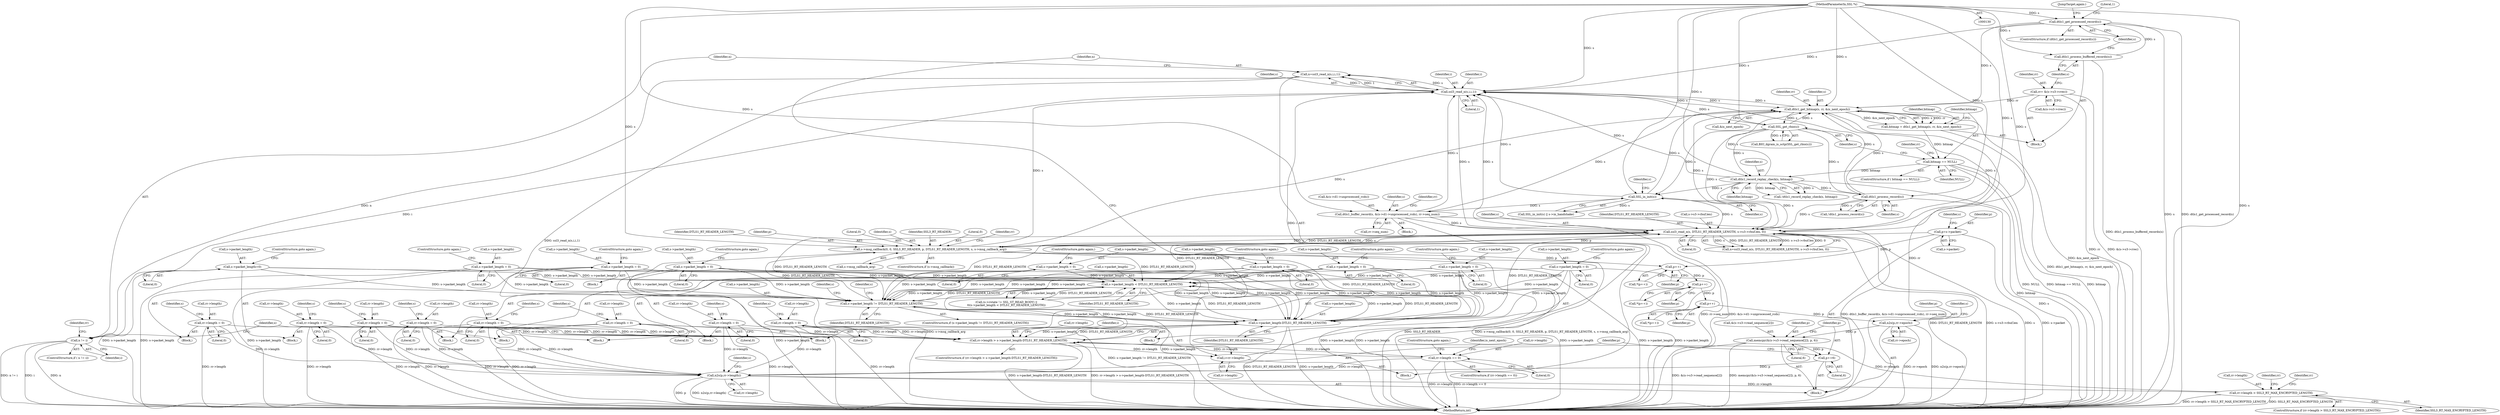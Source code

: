 digraph "0_openssl_feba02f3919495e1b960c33ba849e10e77d0785d@API" {
"1000358" [label="(Call,n=ssl3_read_n(s,i,i,1))"];
"1000360" [label="(Call,ssl3_read_n(s,i,i,1))"];
"1000388" [label="(Call,dtls1_get_bitmap(s, rr, &is_next_epoch))"];
"1000156" [label="(Call,dtls1_get_processed_record(s))"];
"1000153" [label="(Call,dtls1_process_buffered_records(s))"];
"1000131" [label="(MethodParameterIn,SSL *s)"];
"1000220" [label="(Call,s->msg_callback(0, 0, SSL3_RT_HEADER, p, DTLS1_RT_HEADER_LENGTH, s, s->msg_callback_arg))"];
"1000211" [label="(Call,p=s->packet)"];
"1000194" [label="(Call,s->packet_length != DTLS1_RT_HEADER_LENGTH)"];
"1000375" [label="(Call,s->packet_length = 0)"];
"1000200" [label="(Call,s->packet_length = 0)"];
"1000168" [label="(Call,s->packet_length < DTLS1_RT_HEADER_LENGTH)"];
"1000347" [label="(Call,s->packet_length-DTLS1_RT_HEADER_LENGTH)"];
"1000444" [label="(Call,s->packet_length=0)"];
"1000296" [label="(Call,s->packet_length = 0)"];
"1000491" [label="(Call,s->packet_length = 0)"];
"1000336" [label="(Call,s->packet_length = 0)"];
"1000507" [label="(Call,s->packet_length = 0)"];
"1000403" [label="(Call,s->packet_length = 0)"];
"1000318" [label="(Call,s->packet_length = 0)"];
"1000176" [label="(Call,ssl3_read_n(s, DTLS1_RT_HEADER_LENGTH, s->s3->rbuf.len, 0))"];
"1000475" [label="(Call,dtls1_buffer_record(s, &(s->d1->unprocessed_rcds), rr->seq_num))"];
"1000463" [label="(Call,SSL_in_init(s))"];
"1000435" [label="(Call,dtls1_record_replay_check(s, bitmap))"];
"1000412" [label="(Call,SSL_get_rbio(s))"];
"1000394" [label="(Call,bitmap == NULL)"];
"1000386" [label="(Call,bitmap = dtls1_get_bitmap(s, rr, &is_next_epoch))"];
"1000499" [label="(Call,dtls1_process_record(s))"];
"1000145" [label="(Call,rr= &(s->s3->rrec))"];
"1000353" [label="(Call,i=rr->length)"];
"1000343" [label="(Call,rr->length > s->packet_length-DTLS1_RT_HEADER_LENGTH)"];
"1000325" [label="(Call,rr->length > SSL3_RT_MAX_ENCRYPTED_LENGTH)"];
"1000273" [label="(Call,n2s(p,rr->length))"];
"1000270" [label="(Call,p+=6)"];
"1000259" [label="(Call,memcpy(&(s->s3->read_sequence[2]), p, 6))"];
"1000254" [label="(Call,n2s(p,rr->epoch))"];
"1000245" [label="(Call,p++)"];
"1000240" [label="(Call,p++)"];
"1000235" [label="(Call,p++)"];
"1000291" [label="(Call,rr->length = 0)"];
"1000439" [label="(Call,rr->length = 0)"];
"1000502" [label="(Call,rr->length = 0)"];
"1000331" [label="(Call,rr->length = 0)"];
"1000451" [label="(Call,rr->length == 0)"];
"1000313" [label="(Call,rr->length = 0)"];
"1000486" [label="(Call,rr->length = 0)"];
"1000398" [label="(Call,rr->length = 0)"];
"1000370" [label="(Call,rr->length = 0)"];
"1000366" [label="(Call,n != i)"];
"1000483" [label="(Call,rr->seq_num)"];
"1000509" [label="(Identifier,s)"];
"1000412" [label="(Call,SSL_get_rbio(s))"];
"1000393" [label="(ControlStructure,if ( bitmap == NULL))"];
"1000397" [label="(Block,)"];
"1000172" [label="(Identifier,DTLS1_RT_HEADER_LENGTH)"];
"1000403" [label="(Call,s->packet_length = 0)"];
"1000147" [label="(Call,&(s->s3->rrec))"];
"1000364" [label="(Literal,1)"];
"1000408" [label="(ControlStructure,goto again;)"];
"1000213" [label="(Call,s->packet)"];
"1000260" [label="(Call,&(s->s3->read_sequence[2]))"];
"1000492" [label="(Call,s->packet_length)"];
"1000298" [label="(Identifier,s)"];
"1000290" [label="(Block,)"];
"1000169" [label="(Call,s->packet_length)"];
"1000437" [label="(Identifier,bitmap)"];
"1000202" [label="(Identifier,s)"];
"1000174" [label="(Call,n=ssl3_read_n(s, DTLS1_RT_HEADER_LENGTH, s->s3->rbuf.len, 0))"];
"1000220" [label="(Call,s->msg_callback(0, 0, SSL3_RT_HEADER, p, DTLS1_RT_HEADER_LENGTH, s, s->msg_callback_arg))"];
"1000212" [label="(Identifier,p)"];
"1000296" [label="(Call,s->packet_length = 0)"];
"1000376" [label="(Call,s->packet_length)"];
"1000348" [label="(Call,s->packet_length)"];
"1000340" [label="(Literal,0)"];
"1000474" [label="(Block,)"];
"1000413" [label="(Identifier,s)"];
"1000326" [label="(Call,rr->length)"];
"1000224" [label="(Identifier,p)"];
"1000269" [label="(Literal,6)"];
"1000443" [label="(Literal,0)"];
"1000477" [label="(Call,&(s->d1->unprocessed_rcds))"];
"1000512" [label="(ControlStructure,goto again;)"];
"1000201" [label="(Call,s->packet_length)"];
"1000313" [label="(Call,rr->length = 0)"];
"1000186" [label="(Literal,0)"];
"1000380" [label="(ControlStructure,goto again;)"];
"1000162" [label="(Call,(s->rstate != SSL_ST_READ_BODY) ||\n\t\t(s->packet_length < DTLS1_RT_HEADER_LENGTH))"];
"1000300" [label="(Literal,0)"];
"1000221" [label="(Literal,0)"];
"1000195" [label="(Call,s->packet_length)"];
"1000370" [label="(Call,rr->length = 0)"];
"1000319" [label="(Call,s->packet_length)"];
"1000226" [label="(Identifier,s)"];
"1000208" [label="(Identifier,s)"];
"1000295" [label="(Literal,0)"];
"1000198" [label="(Identifier,DTLS1_RT_HEADER_LENGTH)"];
"1000244" [label="(Call,*(p++))"];
"1000498" [label="(Call,!dtls1_process_record(s))"];
"1000361" [label="(Identifier,s)"];
"1000363" [label="(Identifier,i)"];
"1000463" [label="(Call,SSL_in_init(s))"];
"1000344" [label="(Call,rr->length)"];
"1000330" [label="(Block,)"];
"1000291" [label="(Call,rr->length = 0)"];
"1000368" [label="(Identifier,i)"];
"1000332" [label="(Call,rr->length)"];
"1000271" [label="(Identifier,p)"];
"1000435" [label="(Call,dtls1_record_replay_check(s, bitmap))"];
"1000255" [label="(Identifier,p)"];
"1000223" [label="(Identifier,SSL3_RT_HEADER)"];
"1000371" [label="(Call,rr->length)"];
"1000515" [label="(MethodReturn,int)"];
"1000507" [label="(Call,s->packet_length = 0)"];
"1000491" [label="(Call,s->packet_length = 0)"];
"1000405" [label="(Identifier,s)"];
"1000338" [label="(Identifier,s)"];
"1000325" [label="(Call,rr->length > SSL3_RT_MAX_ENCRYPTED_LENGTH)"];
"1000322" [label="(Literal,0)"];
"1000323" [label="(ControlStructure,goto again;)"];
"1000462" [label="(Call,SSL_in_init(s) || s->in_handshake)"];
"1000511" [label="(Literal,0)"];
"1000153" [label="(Call,dtls1_process_buffered_records(s))"];
"1000355" [label="(Call,rr->length)"];
"1000365" [label="(ControlStructure,if ( n != i))"];
"1000501" [label="(Block,)"];
"1000331" [label="(Call,rr->length = 0)"];
"1000358" [label="(Call,n=ssl3_read_n(s,i,i,1))"];
"1000386" [label="(Call,bitmap = dtls1_get_bitmap(s, rr, &is_next_epoch))"];
"1000160" [label="(JumpTarget,again:)"];
"1000222" [label="(Literal,0)"];
"1000245" [label="(Call,p++)"];
"1000502" [label="(Call,rr->length = 0)"];
"1000476" [label="(Identifier,s)"];
"1000131" [label="(MethodParameterIn,SSL *s)"];
"1000379" [label="(Literal,0)"];
"1000488" [label="(Identifier,rr)"];
"1000264" [label="(Identifier,s)"];
"1000503" [label="(Call,rr->length)"];
"1000375" [label="(Call,s->packet_length = 0)"];
"1000388" [label="(Call,dtls1_get_bitmap(s, rr, &is_next_epoch))"];
"1000400" [label="(Identifier,rr)"];
"1000227" [label="(Call,s->msg_callback_arg)"];
"1000194" [label="(Call,s->packet_length != DTLS1_RT_HEADER_LENGTH)"];
"1000383" [label="(Identifier,s)"];
"1000333" [label="(Identifier,rr)"];
"1000493" [label="(Identifier,s)"];
"1000360" [label="(Call,ssl3_read_n(s,i,i,1))"];
"1000464" [label="(Identifier,s)"];
"1000387" [label="(Identifier,bitmap)"];
"1000317" [label="(Literal,0)"];
"1000177" [label="(Identifier,s)"];
"1000367" [label="(Identifier,n)"];
"1000270" [label="(Call,p+=6)"];
"1000341" [label="(ControlStructure,goto again;)"];
"1000236" [label="(Identifier,p)"];
"1000353" [label="(Call,i=rr->length)"];
"1000459" [label="(Block,)"];
"1000159" [label="(Literal,1)"];
"1000466" [label="(Identifier,s)"];
"1000496" [label="(ControlStructure,goto again;)"];
"1000411" [label="(Call,BIO_dgram_is_sctp(SSL_get_rbio(s)))"];
"1000390" [label="(Identifier,rr)"];
"1000399" [label="(Call,rr->length)"];
"1000475" [label="(Call,dtls1_buffer_record(s, &(s->d1->unprocessed_rcds), rr->seq_num))"];
"1000451" [label="(Call,rr->length == 0)"];
"1000389" [label="(Identifier,s)"];
"1000506" [label="(Literal,0)"];
"1000508" [label="(Call,s->packet_length)"];
"1000204" [label="(Literal,0)"];
"1000146" [label="(Identifier,rr)"];
"1000352" [label="(Block,)"];
"1000256" [label="(Call,rr->epoch)"];
"1000132" [label="(Block,)"];
"1000436" [label="(Identifier,s)"];
"1000156" [label="(Call,dtls1_get_processed_record(s))"];
"1000351" [label="(Identifier,DTLS1_RT_HEADER_LENGTH)"];
"1000235" [label="(Call,p++)"];
"1000297" [label="(Call,s->packet_length)"];
"1000335" [label="(Literal,0)"];
"1000456" [label="(ControlStructure,goto again;)"];
"1000448" [label="(Literal,0)"];
"1000407" [label="(Literal,0)"];
"1000199" [label="(Block,)"];
"1000449" [label="(ControlStructure,goto again;)"];
"1000500" [label="(Identifier,s)"];
"1000458" [label="(Identifier,is_next_epoch)"];
"1000490" [label="(Literal,0)"];
"1000359" [label="(Identifier,n)"];
"1000234" [label="(Call,*(p++))"];
"1000395" [label="(Identifier,bitmap)"];
"1000292" [label="(Call,rr->length)"];
"1000178" [label="(Identifier,DTLS1_RT_HEADER_LENGTH)"];
"1000157" [label="(Identifier,s)"];
"1000345" [label="(Identifier,rr)"];
"1000452" [label="(Call,rr->length)"];
"1000205" [label="(ControlStructure,goto again;)"];
"1000495" [label="(Literal,0)"];
"1000232" [label="(Identifier,rr)"];
"1000343" [label="(Call,rr->length > s->packet_length-DTLS1_RT_HEADER_LENGTH)"];
"1000324" [label="(ControlStructure,if (rr->length > SSL3_RT_MAX_ENCRYPTED_LENGTH))"];
"1000487" [label="(Call,rr->length)"];
"1000218" [label="(Identifier,s)"];
"1000246" [label="(Identifier,p)"];
"1000154" [label="(Identifier,s)"];
"1000354" [label="(Identifier,i)"];
"1000499" [label="(Call,dtls1_process_record(s))"];
"1000155" [label="(ControlStructure,if (dtls1_get_processed_record(s)))"];
"1000439" [label="(Call,rr->length = 0)"];
"1000273" [label="(Call,n2s(p,rr->length))"];
"1000216" [label="(ControlStructure,if (s->msg_callback))"];
"1000342" [label="(ControlStructure,if (rr->length > s->packet_length-DTLS1_RT_HEADER_LENGTH))"];
"1000404" [label="(Call,s->packet_length)"];
"1000312" [label="(Block,)"];
"1000369" [label="(Block,)"];
"1000366" [label="(Call,n != i)"];
"1000145" [label="(Call,rr= &(s->s3->rrec))"];
"1000445" [label="(Call,s->packet_length)"];
"1000179" [label="(Call,s->s3->rbuf.len)"];
"1000394" [label="(Call,bitmap == NULL)"];
"1000240" [label="(Call,p++)"];
"1000320" [label="(Identifier,s)"];
"1000318" [label="(Call,s->packet_length = 0)"];
"1000450" [label="(ControlStructure,if (rr->length == 0))"];
"1000444" [label="(Call,s->packet_length=0)"];
"1000168" [label="(Call,s->packet_length < DTLS1_RT_HEADER_LENGTH)"];
"1000486" [label="(Call,rr->length = 0)"];
"1000434" [label="(Call,!dtls1_record_replay_check(s, bitmap))"];
"1000268" [label="(Identifier,p)"];
"1000275" [label="(Call,rr->length)"];
"1000176" [label="(Call,ssl3_read_n(s, DTLS1_RT_HEADER_LENGTH, s->s3->rbuf.len, 0))"];
"1000440" [label="(Call,rr->length)"];
"1000347" [label="(Call,s->packet_length-DTLS1_RT_HEADER_LENGTH)"];
"1000372" [label="(Identifier,rr)"];
"1000272" [label="(Literal,6)"];
"1000402" [label="(Literal,0)"];
"1000173" [label="(Block,)"];
"1000329" [label="(Identifier,SSL3_RT_MAX_ENCRYPTED_LENGTH)"];
"1000259" [label="(Call,memcpy(&(s->s3->read_sequence[2]), p, 6))"];
"1000254" [label="(Call,n2s(p,rr->epoch))"];
"1000455" [label="(Literal,0)"];
"1000398" [label="(Call,rr->length = 0)"];
"1000336" [label="(Call,s->packet_length = 0)"];
"1000225" [label="(Identifier,DTLS1_RT_HEADER_LENGTH)"];
"1000438" [label="(Block,)"];
"1000281" [label="(Identifier,s)"];
"1000241" [label="(Identifier,p)"];
"1000200" [label="(Call,s->packet_length = 0)"];
"1000391" [label="(Call,&is_next_epoch)"];
"1000301" [label="(ControlStructure,goto again;)"];
"1000239" [label="(Call,*(p++))"];
"1000446" [label="(Identifier,s)"];
"1000377" [label="(Identifier,s)"];
"1000314" [label="(Call,rr->length)"];
"1000337" [label="(Call,s->packet_length)"];
"1000362" [label="(Identifier,i)"];
"1000374" [label="(Literal,0)"];
"1000211" [label="(Call,p=s->packet)"];
"1000193" [label="(ControlStructure,if (s->packet_length != DTLS1_RT_HEADER_LENGTH))"];
"1000274" [label="(Identifier,p)"];
"1000396" [label="(Identifier,NULL)"];
"1000358" -> "1000352"  [label="AST: "];
"1000358" -> "1000360"  [label="CFG: "];
"1000359" -> "1000358"  [label="AST: "];
"1000360" -> "1000358"  [label="AST: "];
"1000367" -> "1000358"  [label="CFG: "];
"1000358" -> "1000515"  [label="DDG: ssl3_read_n(s,i,i,1)"];
"1000360" -> "1000358"  [label="DDG: s"];
"1000360" -> "1000358"  [label="DDG: i"];
"1000360" -> "1000358"  [label="DDG: 1"];
"1000358" -> "1000366"  [label="DDG: n"];
"1000360" -> "1000364"  [label="CFG: "];
"1000361" -> "1000360"  [label="AST: "];
"1000362" -> "1000360"  [label="AST: "];
"1000363" -> "1000360"  [label="AST: "];
"1000364" -> "1000360"  [label="AST: "];
"1000360" -> "1000176"  [label="DDG: s"];
"1000388" -> "1000360"  [label="DDG: s"];
"1000156" -> "1000360"  [label="DDG: s"];
"1000220" -> "1000360"  [label="DDG: s"];
"1000475" -> "1000360"  [label="DDG: s"];
"1000499" -> "1000360"  [label="DDG: s"];
"1000412" -> "1000360"  [label="DDG: s"];
"1000463" -> "1000360"  [label="DDG: s"];
"1000176" -> "1000360"  [label="DDG: s"];
"1000435" -> "1000360"  [label="DDG: s"];
"1000131" -> "1000360"  [label="DDG: s"];
"1000353" -> "1000360"  [label="DDG: i"];
"1000360" -> "1000366"  [label="DDG: i"];
"1000360" -> "1000388"  [label="DDG: s"];
"1000388" -> "1000386"  [label="AST: "];
"1000388" -> "1000391"  [label="CFG: "];
"1000389" -> "1000388"  [label="AST: "];
"1000390" -> "1000388"  [label="AST: "];
"1000391" -> "1000388"  [label="AST: "];
"1000386" -> "1000388"  [label="CFG: "];
"1000388" -> "1000515"  [label="DDG: rr"];
"1000388" -> "1000515"  [label="DDG: &is_next_epoch"];
"1000388" -> "1000176"  [label="DDG: s"];
"1000388" -> "1000386"  [label="DDG: s"];
"1000388" -> "1000386"  [label="DDG: rr"];
"1000388" -> "1000386"  [label="DDG: &is_next_epoch"];
"1000156" -> "1000388"  [label="DDG: s"];
"1000220" -> "1000388"  [label="DDG: s"];
"1000475" -> "1000388"  [label="DDG: s"];
"1000499" -> "1000388"  [label="DDG: s"];
"1000412" -> "1000388"  [label="DDG: s"];
"1000463" -> "1000388"  [label="DDG: s"];
"1000176" -> "1000388"  [label="DDG: s"];
"1000435" -> "1000388"  [label="DDG: s"];
"1000131" -> "1000388"  [label="DDG: s"];
"1000145" -> "1000388"  [label="DDG: rr"];
"1000388" -> "1000412"  [label="DDG: s"];
"1000156" -> "1000155"  [label="AST: "];
"1000156" -> "1000157"  [label="CFG: "];
"1000157" -> "1000156"  [label="AST: "];
"1000159" -> "1000156"  [label="CFG: "];
"1000160" -> "1000156"  [label="CFG: "];
"1000156" -> "1000515"  [label="DDG: s"];
"1000156" -> "1000515"  [label="DDG: dtls1_get_processed_record(s)"];
"1000153" -> "1000156"  [label="DDG: s"];
"1000131" -> "1000156"  [label="DDG: s"];
"1000156" -> "1000176"  [label="DDG: s"];
"1000153" -> "1000132"  [label="AST: "];
"1000153" -> "1000154"  [label="CFG: "];
"1000154" -> "1000153"  [label="AST: "];
"1000157" -> "1000153"  [label="CFG: "];
"1000153" -> "1000515"  [label="DDG: dtls1_process_buffered_records(s)"];
"1000131" -> "1000153"  [label="DDG: s"];
"1000131" -> "1000130"  [label="AST: "];
"1000131" -> "1000515"  [label="DDG: s"];
"1000131" -> "1000176"  [label="DDG: s"];
"1000131" -> "1000220"  [label="DDG: s"];
"1000131" -> "1000412"  [label="DDG: s"];
"1000131" -> "1000435"  [label="DDG: s"];
"1000131" -> "1000463"  [label="DDG: s"];
"1000131" -> "1000475"  [label="DDG: s"];
"1000131" -> "1000499"  [label="DDG: s"];
"1000220" -> "1000216"  [label="AST: "];
"1000220" -> "1000227"  [label="CFG: "];
"1000221" -> "1000220"  [label="AST: "];
"1000222" -> "1000220"  [label="AST: "];
"1000223" -> "1000220"  [label="AST: "];
"1000224" -> "1000220"  [label="AST: "];
"1000225" -> "1000220"  [label="AST: "];
"1000226" -> "1000220"  [label="AST: "];
"1000227" -> "1000220"  [label="AST: "];
"1000232" -> "1000220"  [label="CFG: "];
"1000220" -> "1000515"  [label="DDG: s->msg_callback_arg"];
"1000220" -> "1000515"  [label="DDG: SSL3_RT_HEADER"];
"1000220" -> "1000515"  [label="DDG: s->msg_callback(0, 0, SSL3_RT_HEADER, p, DTLS1_RT_HEADER_LENGTH, s, s->msg_callback_arg)"];
"1000220" -> "1000168"  [label="DDG: DTLS1_RT_HEADER_LENGTH"];
"1000220" -> "1000176"  [label="DDG: s"];
"1000220" -> "1000176"  [label="DDG: DTLS1_RT_HEADER_LENGTH"];
"1000211" -> "1000220"  [label="DDG: p"];
"1000194" -> "1000220"  [label="DDG: DTLS1_RT_HEADER_LENGTH"];
"1000176" -> "1000220"  [label="DDG: s"];
"1000220" -> "1000235"  [label="DDG: p"];
"1000220" -> "1000347"  [label="DDG: DTLS1_RT_HEADER_LENGTH"];
"1000211" -> "1000173"  [label="AST: "];
"1000211" -> "1000213"  [label="CFG: "];
"1000212" -> "1000211"  [label="AST: "];
"1000213" -> "1000211"  [label="AST: "];
"1000218" -> "1000211"  [label="CFG: "];
"1000211" -> "1000515"  [label="DDG: s->packet"];
"1000211" -> "1000235"  [label="DDG: p"];
"1000194" -> "1000193"  [label="AST: "];
"1000194" -> "1000198"  [label="CFG: "];
"1000195" -> "1000194"  [label="AST: "];
"1000198" -> "1000194"  [label="AST: "];
"1000202" -> "1000194"  [label="CFG: "];
"1000208" -> "1000194"  [label="CFG: "];
"1000194" -> "1000515"  [label="DDG: s->packet_length != DTLS1_RT_HEADER_LENGTH"];
"1000194" -> "1000168"  [label="DDG: DTLS1_RT_HEADER_LENGTH"];
"1000194" -> "1000176"  [label="DDG: DTLS1_RT_HEADER_LENGTH"];
"1000375" -> "1000194"  [label="DDG: s->packet_length"];
"1000200" -> "1000194"  [label="DDG: s->packet_length"];
"1000168" -> "1000194"  [label="DDG: s->packet_length"];
"1000347" -> "1000194"  [label="DDG: s->packet_length"];
"1000444" -> "1000194"  [label="DDG: s->packet_length"];
"1000296" -> "1000194"  [label="DDG: s->packet_length"];
"1000491" -> "1000194"  [label="DDG: s->packet_length"];
"1000336" -> "1000194"  [label="DDG: s->packet_length"];
"1000507" -> "1000194"  [label="DDG: s->packet_length"];
"1000403" -> "1000194"  [label="DDG: s->packet_length"];
"1000318" -> "1000194"  [label="DDG: s->packet_length"];
"1000176" -> "1000194"  [label="DDG: DTLS1_RT_HEADER_LENGTH"];
"1000194" -> "1000347"  [label="DDG: s->packet_length"];
"1000194" -> "1000347"  [label="DDG: DTLS1_RT_HEADER_LENGTH"];
"1000375" -> "1000369"  [label="AST: "];
"1000375" -> "1000379"  [label="CFG: "];
"1000376" -> "1000375"  [label="AST: "];
"1000379" -> "1000375"  [label="AST: "];
"1000380" -> "1000375"  [label="CFG: "];
"1000375" -> "1000515"  [label="DDG: s->packet_length"];
"1000375" -> "1000168"  [label="DDG: s->packet_length"];
"1000375" -> "1000347"  [label="DDG: s->packet_length"];
"1000200" -> "1000199"  [label="AST: "];
"1000200" -> "1000204"  [label="CFG: "];
"1000201" -> "1000200"  [label="AST: "];
"1000204" -> "1000200"  [label="AST: "];
"1000205" -> "1000200"  [label="CFG: "];
"1000200" -> "1000515"  [label="DDG: s->packet_length"];
"1000200" -> "1000168"  [label="DDG: s->packet_length"];
"1000200" -> "1000347"  [label="DDG: s->packet_length"];
"1000168" -> "1000162"  [label="AST: "];
"1000168" -> "1000172"  [label="CFG: "];
"1000169" -> "1000168"  [label="AST: "];
"1000172" -> "1000168"  [label="AST: "];
"1000162" -> "1000168"  [label="CFG: "];
"1000168" -> "1000515"  [label="DDG: s->packet_length"];
"1000168" -> "1000162"  [label="DDG: s->packet_length"];
"1000168" -> "1000162"  [label="DDG: DTLS1_RT_HEADER_LENGTH"];
"1000347" -> "1000168"  [label="DDG: s->packet_length"];
"1000347" -> "1000168"  [label="DDG: DTLS1_RT_HEADER_LENGTH"];
"1000444" -> "1000168"  [label="DDG: s->packet_length"];
"1000296" -> "1000168"  [label="DDG: s->packet_length"];
"1000491" -> "1000168"  [label="DDG: s->packet_length"];
"1000336" -> "1000168"  [label="DDG: s->packet_length"];
"1000507" -> "1000168"  [label="DDG: s->packet_length"];
"1000403" -> "1000168"  [label="DDG: s->packet_length"];
"1000318" -> "1000168"  [label="DDG: s->packet_length"];
"1000168" -> "1000176"  [label="DDG: DTLS1_RT_HEADER_LENGTH"];
"1000168" -> "1000347"  [label="DDG: s->packet_length"];
"1000168" -> "1000347"  [label="DDG: DTLS1_RT_HEADER_LENGTH"];
"1000347" -> "1000343"  [label="AST: "];
"1000347" -> "1000351"  [label="CFG: "];
"1000348" -> "1000347"  [label="AST: "];
"1000351" -> "1000347"  [label="AST: "];
"1000343" -> "1000347"  [label="CFG: "];
"1000347" -> "1000515"  [label="DDG: DTLS1_RT_HEADER_LENGTH"];
"1000347" -> "1000515"  [label="DDG: s->packet_length"];
"1000347" -> "1000176"  [label="DDG: DTLS1_RT_HEADER_LENGTH"];
"1000347" -> "1000343"  [label="DDG: s->packet_length"];
"1000347" -> "1000343"  [label="DDG: DTLS1_RT_HEADER_LENGTH"];
"1000444" -> "1000347"  [label="DDG: s->packet_length"];
"1000296" -> "1000347"  [label="DDG: s->packet_length"];
"1000491" -> "1000347"  [label="DDG: s->packet_length"];
"1000336" -> "1000347"  [label="DDG: s->packet_length"];
"1000507" -> "1000347"  [label="DDG: s->packet_length"];
"1000403" -> "1000347"  [label="DDG: s->packet_length"];
"1000318" -> "1000347"  [label="DDG: s->packet_length"];
"1000444" -> "1000438"  [label="AST: "];
"1000444" -> "1000448"  [label="CFG: "];
"1000445" -> "1000444"  [label="AST: "];
"1000448" -> "1000444"  [label="AST: "];
"1000449" -> "1000444"  [label="CFG: "];
"1000444" -> "1000515"  [label="DDG: s->packet_length"];
"1000296" -> "1000290"  [label="AST: "];
"1000296" -> "1000300"  [label="CFG: "];
"1000297" -> "1000296"  [label="AST: "];
"1000300" -> "1000296"  [label="AST: "];
"1000301" -> "1000296"  [label="CFG: "];
"1000296" -> "1000515"  [label="DDG: s->packet_length"];
"1000491" -> "1000459"  [label="AST: "];
"1000491" -> "1000495"  [label="CFG: "];
"1000492" -> "1000491"  [label="AST: "];
"1000495" -> "1000491"  [label="AST: "];
"1000496" -> "1000491"  [label="CFG: "];
"1000491" -> "1000515"  [label="DDG: s->packet_length"];
"1000336" -> "1000330"  [label="AST: "];
"1000336" -> "1000340"  [label="CFG: "];
"1000337" -> "1000336"  [label="AST: "];
"1000340" -> "1000336"  [label="AST: "];
"1000341" -> "1000336"  [label="CFG: "];
"1000336" -> "1000515"  [label="DDG: s->packet_length"];
"1000507" -> "1000501"  [label="AST: "];
"1000507" -> "1000511"  [label="CFG: "];
"1000508" -> "1000507"  [label="AST: "];
"1000511" -> "1000507"  [label="AST: "];
"1000512" -> "1000507"  [label="CFG: "];
"1000507" -> "1000515"  [label="DDG: s->packet_length"];
"1000403" -> "1000397"  [label="AST: "];
"1000403" -> "1000407"  [label="CFG: "];
"1000404" -> "1000403"  [label="AST: "];
"1000407" -> "1000403"  [label="AST: "];
"1000408" -> "1000403"  [label="CFG: "];
"1000403" -> "1000515"  [label="DDG: s->packet_length"];
"1000318" -> "1000312"  [label="AST: "];
"1000318" -> "1000322"  [label="CFG: "];
"1000319" -> "1000318"  [label="AST: "];
"1000322" -> "1000318"  [label="AST: "];
"1000323" -> "1000318"  [label="CFG: "];
"1000318" -> "1000515"  [label="DDG: s->packet_length"];
"1000176" -> "1000174"  [label="AST: "];
"1000176" -> "1000186"  [label="CFG: "];
"1000177" -> "1000176"  [label="AST: "];
"1000178" -> "1000176"  [label="AST: "];
"1000179" -> "1000176"  [label="AST: "];
"1000186" -> "1000176"  [label="AST: "];
"1000174" -> "1000176"  [label="CFG: "];
"1000176" -> "1000515"  [label="DDG: DTLS1_RT_HEADER_LENGTH"];
"1000176" -> "1000515"  [label="DDG: s->s3->rbuf.len"];
"1000176" -> "1000515"  [label="DDG: s"];
"1000176" -> "1000174"  [label="DDG: s"];
"1000176" -> "1000174"  [label="DDG: DTLS1_RT_HEADER_LENGTH"];
"1000176" -> "1000174"  [label="DDG: s->s3->rbuf.len"];
"1000176" -> "1000174"  [label="DDG: 0"];
"1000475" -> "1000176"  [label="DDG: s"];
"1000499" -> "1000176"  [label="DDG: s"];
"1000412" -> "1000176"  [label="DDG: s"];
"1000463" -> "1000176"  [label="DDG: s"];
"1000435" -> "1000176"  [label="DDG: s"];
"1000475" -> "1000474"  [label="AST: "];
"1000475" -> "1000483"  [label="CFG: "];
"1000476" -> "1000475"  [label="AST: "];
"1000477" -> "1000475"  [label="AST: "];
"1000483" -> "1000475"  [label="AST: "];
"1000488" -> "1000475"  [label="CFG: "];
"1000475" -> "1000515"  [label="DDG: rr->seq_num"];
"1000475" -> "1000515"  [label="DDG: &(s->d1->unprocessed_rcds)"];
"1000475" -> "1000515"  [label="DDG: dtls1_buffer_record(s, &(s->d1->unprocessed_rcds), rr->seq_num)"];
"1000463" -> "1000475"  [label="DDG: s"];
"1000463" -> "1000462"  [label="AST: "];
"1000463" -> "1000464"  [label="CFG: "];
"1000464" -> "1000463"  [label="AST: "];
"1000466" -> "1000463"  [label="CFG: "];
"1000462" -> "1000463"  [label="CFG: "];
"1000463" -> "1000462"  [label="DDG: s"];
"1000435" -> "1000463"  [label="DDG: s"];
"1000412" -> "1000463"  [label="DDG: s"];
"1000435" -> "1000434"  [label="AST: "];
"1000435" -> "1000437"  [label="CFG: "];
"1000436" -> "1000435"  [label="AST: "];
"1000437" -> "1000435"  [label="AST: "];
"1000434" -> "1000435"  [label="CFG: "];
"1000435" -> "1000515"  [label="DDG: bitmap"];
"1000435" -> "1000434"  [label="DDG: s"];
"1000435" -> "1000434"  [label="DDG: bitmap"];
"1000412" -> "1000435"  [label="DDG: s"];
"1000394" -> "1000435"  [label="DDG: bitmap"];
"1000435" -> "1000499"  [label="DDG: s"];
"1000412" -> "1000411"  [label="AST: "];
"1000412" -> "1000413"  [label="CFG: "];
"1000413" -> "1000412"  [label="AST: "];
"1000411" -> "1000412"  [label="CFG: "];
"1000412" -> "1000411"  [label="DDG: s"];
"1000412" -> "1000499"  [label="DDG: s"];
"1000394" -> "1000393"  [label="AST: "];
"1000394" -> "1000396"  [label="CFG: "];
"1000395" -> "1000394"  [label="AST: "];
"1000396" -> "1000394"  [label="AST: "];
"1000400" -> "1000394"  [label="CFG: "];
"1000413" -> "1000394"  [label="CFG: "];
"1000394" -> "1000515"  [label="DDG: NULL"];
"1000394" -> "1000515"  [label="DDG: bitmap == NULL"];
"1000394" -> "1000515"  [label="DDG: bitmap"];
"1000386" -> "1000394"  [label="DDG: bitmap"];
"1000386" -> "1000132"  [label="AST: "];
"1000387" -> "1000386"  [label="AST: "];
"1000395" -> "1000386"  [label="CFG: "];
"1000386" -> "1000515"  [label="DDG: dtls1_get_bitmap(s, rr, &is_next_epoch)"];
"1000499" -> "1000498"  [label="AST: "];
"1000499" -> "1000500"  [label="CFG: "];
"1000500" -> "1000499"  [label="AST: "];
"1000498" -> "1000499"  [label="CFG: "];
"1000499" -> "1000515"  [label="DDG: s"];
"1000499" -> "1000498"  [label="DDG: s"];
"1000145" -> "1000132"  [label="AST: "];
"1000145" -> "1000147"  [label="CFG: "];
"1000146" -> "1000145"  [label="AST: "];
"1000147" -> "1000145"  [label="AST: "];
"1000154" -> "1000145"  [label="CFG: "];
"1000145" -> "1000515"  [label="DDG: rr"];
"1000145" -> "1000515"  [label="DDG: &(s->s3->rrec)"];
"1000353" -> "1000352"  [label="AST: "];
"1000353" -> "1000355"  [label="CFG: "];
"1000354" -> "1000353"  [label="AST: "];
"1000355" -> "1000353"  [label="AST: "];
"1000359" -> "1000353"  [label="CFG: "];
"1000343" -> "1000353"  [label="DDG: rr->length"];
"1000343" -> "1000342"  [label="AST: "];
"1000344" -> "1000343"  [label="AST: "];
"1000354" -> "1000343"  [label="CFG: "];
"1000383" -> "1000343"  [label="CFG: "];
"1000343" -> "1000515"  [label="DDG: rr->length > s->packet_length-DTLS1_RT_HEADER_LENGTH"];
"1000343" -> "1000515"  [label="DDG: s->packet_length-DTLS1_RT_HEADER_LENGTH"];
"1000325" -> "1000343"  [label="DDG: rr->length"];
"1000291" -> "1000343"  [label="DDG: rr->length"];
"1000439" -> "1000343"  [label="DDG: rr->length"];
"1000502" -> "1000343"  [label="DDG: rr->length"];
"1000331" -> "1000343"  [label="DDG: rr->length"];
"1000451" -> "1000343"  [label="DDG: rr->length"];
"1000313" -> "1000343"  [label="DDG: rr->length"];
"1000486" -> "1000343"  [label="DDG: rr->length"];
"1000398" -> "1000343"  [label="DDG: rr->length"];
"1000370" -> "1000343"  [label="DDG: rr->length"];
"1000343" -> "1000451"  [label="DDG: rr->length"];
"1000325" -> "1000324"  [label="AST: "];
"1000325" -> "1000329"  [label="CFG: "];
"1000326" -> "1000325"  [label="AST: "];
"1000329" -> "1000325"  [label="AST: "];
"1000333" -> "1000325"  [label="CFG: "];
"1000345" -> "1000325"  [label="CFG: "];
"1000325" -> "1000515"  [label="DDG: SSL3_RT_MAX_ENCRYPTED_LENGTH"];
"1000325" -> "1000515"  [label="DDG: rr->length > SSL3_RT_MAX_ENCRYPTED_LENGTH"];
"1000273" -> "1000325"  [label="DDG: rr->length"];
"1000273" -> "1000173"  [label="AST: "];
"1000273" -> "1000275"  [label="CFG: "];
"1000274" -> "1000273"  [label="AST: "];
"1000275" -> "1000273"  [label="AST: "];
"1000281" -> "1000273"  [label="CFG: "];
"1000273" -> "1000515"  [label="DDG: p"];
"1000273" -> "1000515"  [label="DDG: n2s(p,rr->length)"];
"1000270" -> "1000273"  [label="DDG: p"];
"1000291" -> "1000273"  [label="DDG: rr->length"];
"1000439" -> "1000273"  [label="DDG: rr->length"];
"1000502" -> "1000273"  [label="DDG: rr->length"];
"1000331" -> "1000273"  [label="DDG: rr->length"];
"1000451" -> "1000273"  [label="DDG: rr->length"];
"1000313" -> "1000273"  [label="DDG: rr->length"];
"1000486" -> "1000273"  [label="DDG: rr->length"];
"1000398" -> "1000273"  [label="DDG: rr->length"];
"1000370" -> "1000273"  [label="DDG: rr->length"];
"1000270" -> "1000173"  [label="AST: "];
"1000270" -> "1000272"  [label="CFG: "];
"1000271" -> "1000270"  [label="AST: "];
"1000272" -> "1000270"  [label="AST: "];
"1000274" -> "1000270"  [label="CFG: "];
"1000259" -> "1000270"  [label="DDG: p"];
"1000259" -> "1000173"  [label="AST: "];
"1000259" -> "1000269"  [label="CFG: "];
"1000260" -> "1000259"  [label="AST: "];
"1000268" -> "1000259"  [label="AST: "];
"1000269" -> "1000259"  [label="AST: "];
"1000271" -> "1000259"  [label="CFG: "];
"1000259" -> "1000515"  [label="DDG: memcpy(&(s->s3->read_sequence[2]), p, 6)"];
"1000259" -> "1000515"  [label="DDG: &(s->s3->read_sequence[2])"];
"1000254" -> "1000259"  [label="DDG: p"];
"1000254" -> "1000173"  [label="AST: "];
"1000254" -> "1000256"  [label="CFG: "];
"1000255" -> "1000254"  [label="AST: "];
"1000256" -> "1000254"  [label="AST: "];
"1000264" -> "1000254"  [label="CFG: "];
"1000254" -> "1000515"  [label="DDG: n2s(p,rr->epoch)"];
"1000254" -> "1000515"  [label="DDG: rr->epoch"];
"1000245" -> "1000254"  [label="DDG: p"];
"1000245" -> "1000244"  [label="AST: "];
"1000245" -> "1000246"  [label="CFG: "];
"1000246" -> "1000245"  [label="AST: "];
"1000244" -> "1000245"  [label="CFG: "];
"1000240" -> "1000245"  [label="DDG: p"];
"1000240" -> "1000239"  [label="AST: "];
"1000240" -> "1000241"  [label="CFG: "];
"1000241" -> "1000240"  [label="AST: "];
"1000239" -> "1000240"  [label="CFG: "];
"1000235" -> "1000240"  [label="DDG: p"];
"1000235" -> "1000234"  [label="AST: "];
"1000235" -> "1000236"  [label="CFG: "];
"1000236" -> "1000235"  [label="AST: "];
"1000234" -> "1000235"  [label="CFG: "];
"1000291" -> "1000290"  [label="AST: "];
"1000291" -> "1000295"  [label="CFG: "];
"1000292" -> "1000291"  [label="AST: "];
"1000295" -> "1000291"  [label="AST: "];
"1000298" -> "1000291"  [label="CFG: "];
"1000291" -> "1000515"  [label="DDG: rr->length"];
"1000439" -> "1000438"  [label="AST: "];
"1000439" -> "1000443"  [label="CFG: "];
"1000440" -> "1000439"  [label="AST: "];
"1000443" -> "1000439"  [label="AST: "];
"1000446" -> "1000439"  [label="CFG: "];
"1000439" -> "1000515"  [label="DDG: rr->length"];
"1000502" -> "1000501"  [label="AST: "];
"1000502" -> "1000506"  [label="CFG: "];
"1000503" -> "1000502"  [label="AST: "];
"1000506" -> "1000502"  [label="AST: "];
"1000509" -> "1000502"  [label="CFG: "];
"1000502" -> "1000515"  [label="DDG: rr->length"];
"1000331" -> "1000330"  [label="AST: "];
"1000331" -> "1000335"  [label="CFG: "];
"1000332" -> "1000331"  [label="AST: "];
"1000335" -> "1000331"  [label="AST: "];
"1000338" -> "1000331"  [label="CFG: "];
"1000331" -> "1000515"  [label="DDG: rr->length"];
"1000451" -> "1000450"  [label="AST: "];
"1000451" -> "1000455"  [label="CFG: "];
"1000452" -> "1000451"  [label="AST: "];
"1000455" -> "1000451"  [label="AST: "];
"1000456" -> "1000451"  [label="CFG: "];
"1000458" -> "1000451"  [label="CFG: "];
"1000451" -> "1000515"  [label="DDG: rr->length"];
"1000451" -> "1000515"  [label="DDG: rr->length == 0"];
"1000313" -> "1000312"  [label="AST: "];
"1000313" -> "1000317"  [label="CFG: "];
"1000314" -> "1000313"  [label="AST: "];
"1000317" -> "1000313"  [label="AST: "];
"1000320" -> "1000313"  [label="CFG: "];
"1000313" -> "1000515"  [label="DDG: rr->length"];
"1000486" -> "1000459"  [label="AST: "];
"1000486" -> "1000490"  [label="CFG: "];
"1000487" -> "1000486"  [label="AST: "];
"1000490" -> "1000486"  [label="AST: "];
"1000493" -> "1000486"  [label="CFG: "];
"1000486" -> "1000515"  [label="DDG: rr->length"];
"1000398" -> "1000397"  [label="AST: "];
"1000398" -> "1000402"  [label="CFG: "];
"1000399" -> "1000398"  [label="AST: "];
"1000402" -> "1000398"  [label="AST: "];
"1000405" -> "1000398"  [label="CFG: "];
"1000398" -> "1000515"  [label="DDG: rr->length"];
"1000370" -> "1000369"  [label="AST: "];
"1000370" -> "1000374"  [label="CFG: "];
"1000371" -> "1000370"  [label="AST: "];
"1000374" -> "1000370"  [label="AST: "];
"1000377" -> "1000370"  [label="CFG: "];
"1000370" -> "1000515"  [label="DDG: rr->length"];
"1000366" -> "1000365"  [label="AST: "];
"1000366" -> "1000368"  [label="CFG: "];
"1000367" -> "1000366"  [label="AST: "];
"1000368" -> "1000366"  [label="AST: "];
"1000372" -> "1000366"  [label="CFG: "];
"1000383" -> "1000366"  [label="CFG: "];
"1000366" -> "1000515"  [label="DDG: i"];
"1000366" -> "1000515"  [label="DDG: n"];
"1000366" -> "1000515"  [label="DDG: n != i"];
}
